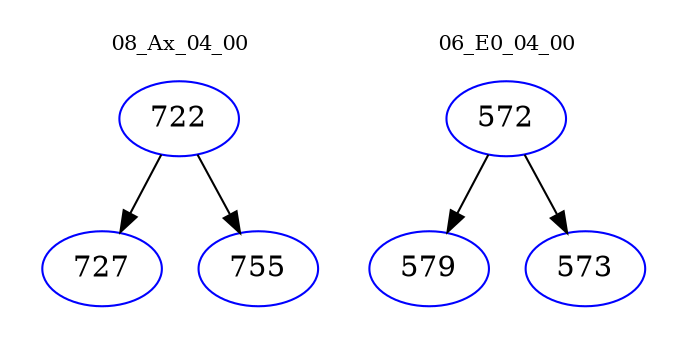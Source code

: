 digraph{
subgraph cluster_0 {
color = white
label = "08_Ax_04_00";
fontsize=10;
T0_722 [label="722", color="blue"]
T0_722 -> T0_727 [color="black"]
T0_727 [label="727", color="blue"]
T0_722 -> T0_755 [color="black"]
T0_755 [label="755", color="blue"]
}
subgraph cluster_1 {
color = white
label = "06_E0_04_00";
fontsize=10;
T1_572 [label="572", color="blue"]
T1_572 -> T1_579 [color="black"]
T1_579 [label="579", color="blue"]
T1_572 -> T1_573 [color="black"]
T1_573 [label="573", color="blue"]
}
}
